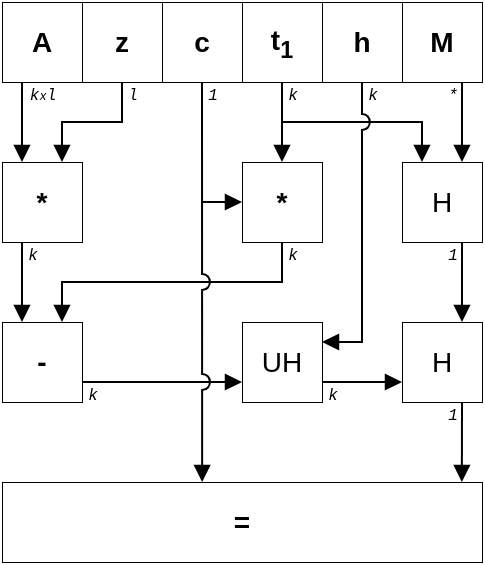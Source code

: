 <mxfile version="20.3.0" type="device"><diagram id="kgpKYQtTHZ0yAKxKKP6v" name="Page-1"><mxGraphModel dx="1422" dy="905" grid="1" gridSize="10" guides="1" tooltips="1" connect="1" arrows="1" fold="1" page="1" pageScale="1" pageWidth="850" pageHeight="1100" math="0" shadow="0"><root><mxCell id="0"/><mxCell id="1" parent="0"/><mxCell id="9cmA0hQNFxoOdOFhQ6iF-59" style="edgeStyle=orthogonalEdgeStyle;rounded=0;jumpStyle=arc;jumpSize=10;orthogonalLoop=1;jettySize=auto;html=1;entryX=0.25;entryY=0;entryDx=0;entryDy=0;fontSize=6;startArrow=none;startFill=0;endArrow=block;endFill=1;" parent="1" source="3KpETBeqzy1ZQJSmCBxF-336" edge="1"><mxGeometry relative="1" as="geometry"><Array as="points"><mxPoint x="330" y="290"/><mxPoint x="330" y="290"/></Array><mxPoint x="330" y="320" as="targetPoint"/></mxGeometry></mxCell><mxCell id="3KpETBeqzy1ZQJSmCBxF-336" value="&lt;b&gt;A&lt;/b&gt;" style="rounded=0;whiteSpace=wrap;html=1;strokeWidth=0.5;fontFamily=Helvetica;fontSize=14;fillColor=default;" parent="1" vertex="1"><mxGeometry x="320" y="240" width="40" height="40" as="geometry"/></mxCell><mxCell id="9cmA0hQNFxoOdOFhQ6iF-6" value="&lt;b&gt;=&lt;/b&gt;" style="rounded=0;whiteSpace=wrap;html=1;strokeWidth=0.5;fontFamily=Helvetica;fontSize=14;fillColor=default;" parent="1" vertex="1"><mxGeometry x="320" y="480" width="240" height="40" as="geometry"/></mxCell><mxCell id="TE9LWktYDJpDNnftCov9-4" style="edgeStyle=orthogonalEdgeStyle;rounded=0;jumpStyle=arc;jumpSize=8;orthogonalLoop=1;jettySize=auto;html=1;entryX=0.75;entryY=0;entryDx=0;entryDy=0;endArrow=block;endFill=1;" parent="1" source="9cmA0hQNFxoOdOFhQ6iF-54" target="TE9LWktYDJpDNnftCov9-3" edge="1"><mxGeometry relative="1" as="geometry"/></mxCell><mxCell id="9cmA0hQNFxoOdOFhQ6iF-54" value="&lt;b&gt;z&lt;/b&gt;" style="rounded=0;whiteSpace=wrap;html=1;strokeWidth=0.5;fontFamily=Helvetica;fontSize=14;fillColor=default;" parent="1" vertex="1"><mxGeometry x="360" y="240" width="40" height="40" as="geometry"/></mxCell><mxCell id="TE9LWktYDJpDNnftCov9-7" style="edgeStyle=orthogonalEdgeStyle;rounded=0;jumpStyle=arc;jumpSize=8;orthogonalLoop=1;jettySize=auto;html=1;entryX=0.25;entryY=0;entryDx=0;entryDy=0;endArrow=block;endFill=1;" parent="1" source="9cmA0hQNFxoOdOFhQ6iF-55" target="TE9LWktYDJpDNnftCov9-5" edge="1"><mxGeometry relative="1" as="geometry"><Array as="points"><mxPoint x="460" y="300"/><mxPoint x="530" y="300"/></Array></mxGeometry></mxCell><mxCell id="9cmA0hQNFxoOdOFhQ6iF-55" value="&lt;b&gt;t&lt;sub&gt;1&lt;/sub&gt;&lt;/b&gt;" style="rounded=0;whiteSpace=wrap;html=1;strokeWidth=0.5;fontFamily=Helvetica;fontSize=14;fillColor=default;" parent="1" vertex="1"><mxGeometry x="440" y="240" width="40" height="40" as="geometry"/></mxCell><mxCell id="9cmA0hQNFxoOdOFhQ6iF-56" value="&lt;b&gt;c&lt;/b&gt;" style="rounded=0;whiteSpace=wrap;html=1;strokeWidth=0.5;fontFamily=Helvetica;fontSize=14;fillColor=default;" parent="1" vertex="1"><mxGeometry x="400" y="240" width="40" height="40" as="geometry"/></mxCell><mxCell id="TE9LWktYDJpDNnftCov9-6" style="edgeStyle=orthogonalEdgeStyle;rounded=0;jumpStyle=arc;jumpSize=8;orthogonalLoop=1;jettySize=auto;html=1;endArrow=block;endFill=1;" parent="1" source="9cmA0hQNFxoOdOFhQ6iF-57" target="TE9LWktYDJpDNnftCov9-5" edge="1"><mxGeometry relative="1" as="geometry"><Array as="points"><mxPoint x="550" y="300"/><mxPoint x="550" y="300"/></Array></mxGeometry></mxCell><mxCell id="9cmA0hQNFxoOdOFhQ6iF-57" value="&lt;b&gt;M&lt;/b&gt;" style="rounded=0;whiteSpace=wrap;html=1;strokeWidth=0.5;fontFamily=Helvetica;fontSize=14;fillColor=default;" parent="1" vertex="1"><mxGeometry x="520" y="240" width="40" height="40" as="geometry"/></mxCell><mxCell id="9cmA0hQNFxoOdOFhQ6iF-76" value="&lt;font face=&quot;Courier New&quot;&gt;&lt;span style=&quot;font-size: 8px;&quot;&gt;k&lt;/span&gt;&lt;font style=&quot;font-size: 6px;&quot;&gt;x&lt;/font&gt;&lt;span style=&quot;font-size: 8px;&quot;&gt;l&lt;/span&gt;&lt;/font&gt;" style="text;html=1;align=center;verticalAlign=middle;resizable=0;points=[];autosize=1;strokeColor=none;fillColor=none;fontStyle=2" parent="1" vertex="1"><mxGeometry x="320" y="270" width="40" height="30" as="geometry"/></mxCell><mxCell id="TE9LWktYDJpDNnftCov9-15" style="edgeStyle=orthogonalEdgeStyle;rounded=0;jumpStyle=arc;jumpSize=8;orthogonalLoop=1;jettySize=auto;html=1;entryX=1;entryY=0.25;entryDx=0;entryDy=0;endArrow=block;endFill=1;" parent="1" source="TE9LWktYDJpDNnftCov9-1" target="TE9LWktYDJpDNnftCov9-14" edge="1"><mxGeometry relative="1" as="geometry"><Array as="points"><mxPoint x="500" y="410"/></Array></mxGeometry></mxCell><mxCell id="TE9LWktYDJpDNnftCov9-1" value="&lt;b&gt;h&lt;/b&gt;" style="rounded=0;whiteSpace=wrap;html=1;strokeWidth=0.5;fontFamily=Helvetica;fontSize=14;fillColor=default;" parent="1" vertex="1"><mxGeometry x="480" y="240" width="40" height="40" as="geometry"/></mxCell><mxCell id="TE9LWktYDJpDNnftCov9-12" style="edgeStyle=orthogonalEdgeStyle;rounded=0;jumpStyle=arc;jumpSize=8;orthogonalLoop=1;jettySize=auto;html=1;entryX=0.25;entryY=0;entryDx=0;entryDy=0;endArrow=block;endFill=1;" parent="1" source="TE9LWktYDJpDNnftCov9-3" target="TE9LWktYDJpDNnftCov9-11" edge="1"><mxGeometry relative="1" as="geometry"><Array as="points"><mxPoint x="330" y="370"/><mxPoint x="330" y="370"/></Array></mxGeometry></mxCell><mxCell id="TE9LWktYDJpDNnftCov9-3" value="&lt;b&gt;*&lt;/b&gt;" style="rounded=0;whiteSpace=wrap;html=1;strokeWidth=0.5;fontFamily=Helvetica;fontSize=14;fillColor=default;" parent="1" vertex="1"><mxGeometry x="320" y="320" width="40" height="40" as="geometry"/></mxCell><mxCell id="TE9LWktYDJpDNnftCov9-18" style="edgeStyle=orthogonalEdgeStyle;rounded=0;jumpStyle=arc;jumpSize=8;orthogonalLoop=1;jettySize=auto;html=1;endArrow=block;endFill=1;" parent="1" source="TE9LWktYDJpDNnftCov9-5" edge="1"><mxGeometry relative="1" as="geometry"><mxPoint x="550" y="400" as="targetPoint"/><Array as="points"><mxPoint x="550" y="400"/></Array></mxGeometry></mxCell><mxCell id="TE9LWktYDJpDNnftCov9-5" value="H" style="rounded=0;whiteSpace=wrap;html=1;strokeWidth=0.5;fontFamily=Helvetica;fontSize=14;fillColor=default;" parent="1" vertex="1"><mxGeometry x="520" y="320" width="40" height="40" as="geometry"/></mxCell><mxCell id="TE9LWktYDJpDNnftCov9-13" style="edgeStyle=orthogonalEdgeStyle;rounded=0;jumpStyle=arc;jumpSize=8;orthogonalLoop=1;jettySize=auto;html=1;entryX=0.75;entryY=0;entryDx=0;entryDy=0;endArrow=block;endFill=1;exitX=0.5;exitY=1;exitDx=0;exitDy=0;" parent="1" source="TE9LWktYDJpDNnftCov9-8" target="TE9LWktYDJpDNnftCov9-11" edge="1"><mxGeometry relative="1" as="geometry"><Array as="points"><mxPoint x="460" y="380"/><mxPoint x="350" y="380"/></Array></mxGeometry></mxCell><mxCell id="TE9LWktYDJpDNnftCov9-8" value="&lt;b&gt;*&lt;/b&gt;" style="rounded=0;whiteSpace=wrap;html=1;strokeWidth=0.5;fontFamily=Helvetica;fontSize=14;fillColor=default;" parent="1" vertex="1"><mxGeometry x="440" y="320" width="40" height="40" as="geometry"/></mxCell><mxCell id="TE9LWktYDJpDNnftCov9-21" style="edgeStyle=orthogonalEdgeStyle;rounded=0;jumpStyle=arc;jumpSize=8;orthogonalLoop=1;jettySize=auto;html=1;exitX=1;exitY=0.75;exitDx=0;exitDy=0;entryX=0;entryY=0.75;entryDx=0;entryDy=0;endArrow=block;endFill=1;" parent="1" source="TE9LWktYDJpDNnftCov9-11" target="TE9LWktYDJpDNnftCov9-14" edge="1"><mxGeometry relative="1" as="geometry"/></mxCell><mxCell id="TE9LWktYDJpDNnftCov9-11" value="&lt;b&gt;-&lt;/b&gt;" style="rounded=0;whiteSpace=wrap;html=1;strokeWidth=0.5;fontFamily=Helvetica;fontSize=14;fillColor=default;" parent="1" vertex="1"><mxGeometry x="320" y="400" width="40" height="40" as="geometry"/></mxCell><mxCell id="TE9LWktYDJpDNnftCov9-19" style="edgeStyle=orthogonalEdgeStyle;rounded=0;jumpStyle=arc;jumpSize=8;orthogonalLoop=1;jettySize=auto;html=1;exitX=1;exitY=0.75;exitDx=0;exitDy=0;entryX=0;entryY=0.75;entryDx=0;entryDy=0;endArrow=block;endFill=1;" parent="1" source="TE9LWktYDJpDNnftCov9-14" target="TE9LWktYDJpDNnftCov9-17" edge="1"><mxGeometry relative="1" as="geometry"/></mxCell><mxCell id="TE9LWktYDJpDNnftCov9-14" value="UH" style="rounded=0;whiteSpace=wrap;html=1;strokeWidth=0.5;fontFamily=Helvetica;fontSize=14;fillColor=default;" parent="1" vertex="1"><mxGeometry x="440" y="400" width="40" height="40" as="geometry"/></mxCell><mxCell id="TE9LWktYDJpDNnftCov9-32" style="edgeStyle=orthogonalEdgeStyle;rounded=0;jumpStyle=arc;jumpSize=8;orthogonalLoop=1;jettySize=auto;html=1;exitX=0.75;exitY=1;exitDx=0;exitDy=0;entryX=0.958;entryY=0;entryDx=0;entryDy=0;entryPerimeter=0;endArrow=block;endFill=1;" parent="1" source="TE9LWktYDJpDNnftCov9-17" target="9cmA0hQNFxoOdOFhQ6iF-6" edge="1"><mxGeometry relative="1" as="geometry"/></mxCell><mxCell id="TE9LWktYDJpDNnftCov9-17" value="H" style="rounded=0;whiteSpace=wrap;html=1;strokeWidth=0.5;fontFamily=Helvetica;fontSize=14;fillColor=default;" parent="1" vertex="1"><mxGeometry x="520" y="400" width="40" height="40" as="geometry"/></mxCell><mxCell id="TE9LWktYDJpDNnftCov9-22" value="&lt;font face=&quot;Courier New&quot;&gt;&lt;span style=&quot;font-size: 8px;&quot;&gt;l&lt;/span&gt;&lt;/font&gt;" style="text;html=1;align=center;verticalAlign=middle;resizable=0;points=[];autosize=1;strokeColor=none;fillColor=none;fontStyle=2" parent="1" vertex="1"><mxGeometry x="370" y="270" width="30" height="30" as="geometry"/></mxCell><mxCell id="TE9LWktYDJpDNnftCov9-24" value="&lt;font face=&quot;Courier New&quot;&gt;&lt;span style=&quot;font-size: 8px;&quot;&gt;k&lt;/span&gt;&lt;/font&gt;" style="text;html=1;align=center;verticalAlign=middle;resizable=0;points=[];autosize=1;strokeColor=none;fillColor=none;fontStyle=2" parent="1" vertex="1"><mxGeometry x="450" y="270" width="30" height="30" as="geometry"/></mxCell><mxCell id="TE9LWktYDJpDNnftCov9-25" value="&lt;font face=&quot;Courier New&quot;&gt;&lt;span style=&quot;font-size: 8px;&quot;&gt;k&lt;/span&gt;&lt;/font&gt;" style="text;html=1;align=center;verticalAlign=middle;resizable=0;points=[];autosize=1;strokeColor=none;fillColor=none;fontStyle=2" parent="1" vertex="1"><mxGeometry x="490" y="270" width="30" height="30" as="geometry"/></mxCell><mxCell id="TE9LWktYDJpDNnftCov9-26" value="&lt;font face=&quot;Courier New&quot;&gt;&lt;span style=&quot;font-size: 8px;&quot;&gt;*&lt;/span&gt;&lt;/font&gt;" style="text;html=1;align=center;verticalAlign=middle;resizable=0;points=[];autosize=1;strokeColor=none;fillColor=none;fontStyle=2" parent="1" vertex="1"><mxGeometry x="530" y="270" width="30" height="30" as="geometry"/></mxCell><mxCell id="TE9LWktYDJpDNnftCov9-27" value="&lt;font face=&quot;Courier New&quot;&gt;&lt;span style=&quot;font-size: 8px;&quot;&gt;k&lt;/span&gt;&lt;/font&gt;" style="text;html=1;align=center;verticalAlign=middle;resizable=0;points=[];autosize=1;strokeColor=none;fillColor=none;fontStyle=2" parent="1" vertex="1"><mxGeometry x="320" y="350" width="30" height="30" as="geometry"/></mxCell><mxCell id="TE9LWktYDJpDNnftCov9-29" value="&lt;font face=&quot;Courier New&quot;&gt;&lt;span style=&quot;font-size: 8px;&quot;&gt;k&lt;/span&gt;&lt;/font&gt;" style="text;html=1;align=center;verticalAlign=middle;resizable=0;points=[];autosize=1;strokeColor=none;fillColor=none;fontStyle=2" parent="1" vertex="1"><mxGeometry x="350" y="420" width="30" height="30" as="geometry"/></mxCell><mxCell id="TE9LWktYDJpDNnftCov9-30" value="&lt;font face=&quot;Courier New&quot;&gt;&lt;span style=&quot;font-size: 8px;&quot;&gt;1&lt;/span&gt;&lt;/font&gt;" style="text;html=1;align=center;verticalAlign=middle;resizable=0;points=[];autosize=1;strokeColor=none;fillColor=none;fontStyle=2" parent="1" vertex="1"><mxGeometry x="530" y="350" width="30" height="30" as="geometry"/></mxCell><mxCell id="TE9LWktYDJpDNnftCov9-31" value="&lt;font face=&quot;Courier New&quot;&gt;&lt;span style=&quot;font-size: 8px;&quot;&gt;1&lt;/span&gt;&lt;/font&gt;" style="text;html=1;align=center;verticalAlign=middle;resizable=0;points=[];autosize=1;strokeColor=none;fillColor=none;fontStyle=2" parent="1" vertex="1"><mxGeometry x="530" y="430" width="30" height="30" as="geometry"/></mxCell><mxCell id="TE9LWktYDJpDNnftCov9-33" value="&lt;font face=&quot;Courier New&quot;&gt;&lt;span style=&quot;font-size: 8px;&quot;&gt;k&lt;/span&gt;&lt;/font&gt;" style="text;html=1;align=center;verticalAlign=middle;resizable=0;points=[];autosize=1;strokeColor=none;fillColor=none;fontStyle=2" parent="1" vertex="1"><mxGeometry x="470" y="420" width="30" height="30" as="geometry"/></mxCell><mxCell id="0GMQo4Ty2o95iMKi9NAp-2" style="edgeStyle=orthogonalEdgeStyle;rounded=0;orthogonalLoop=1;jettySize=auto;html=1;entryX=0.417;entryY=0;entryDx=0;entryDy=0;entryPerimeter=0;jumpStyle=arc;jumpSize=8;endArrow=block;endFill=1;" parent="1" source="9cmA0hQNFxoOdOFhQ6iF-56" target="9cmA0hQNFxoOdOFhQ6iF-6" edge="1"><mxGeometry relative="1" as="geometry"/></mxCell><mxCell id="0GMQo4Ty2o95iMKi9NAp-7" value="" style="endArrow=block;html=1;rounded=0;jumpStyle=arc;jumpSize=8;entryX=0.5;entryY=0;entryDx=0;entryDy=0;endFill=1;" parent="1" target="TE9LWktYDJpDNnftCov9-8" edge="1"><mxGeometry width="50" height="50" relative="1" as="geometry"><mxPoint x="460" y="300" as="sourcePoint"/><mxPoint x="510" y="250" as="targetPoint"/></mxGeometry></mxCell><mxCell id="0GMQo4Ty2o95iMKi9NAp-8" value="" style="endArrow=block;html=1;rounded=0;jumpStyle=arc;jumpSize=8;entryX=0;entryY=0.5;entryDx=0;entryDy=0;endFill=1;" parent="1" target="TE9LWktYDJpDNnftCov9-8" edge="1"><mxGeometry width="50" height="50" relative="1" as="geometry"><mxPoint x="420" y="340" as="sourcePoint"/><mxPoint x="470" y="330.0" as="targetPoint"/></mxGeometry></mxCell><mxCell id="0GMQo4Ty2o95iMKi9NAp-9" value="&lt;font face=&quot;Courier New&quot;&gt;&lt;span style=&quot;font-size: 8px;&quot;&gt;1&lt;/span&gt;&lt;/font&gt;" style="text;html=1;align=center;verticalAlign=middle;resizable=0;points=[];autosize=1;strokeColor=none;fillColor=none;fontStyle=2" parent="1" vertex="1"><mxGeometry x="410" y="270" width="30" height="30" as="geometry"/></mxCell><mxCell id="0GMQo4Ty2o95iMKi9NAp-10" value="&lt;font face=&quot;Courier New&quot;&gt;&lt;span style=&quot;font-size: 8px;&quot;&gt;k&lt;/span&gt;&lt;/font&gt;" style="text;html=1;align=center;verticalAlign=middle;resizable=0;points=[];autosize=1;strokeColor=none;fillColor=none;fontStyle=2" parent="1" vertex="1"><mxGeometry x="450" y="350" width="30" height="30" as="geometry"/></mxCell></root></mxGraphModel></diagram></mxfile>